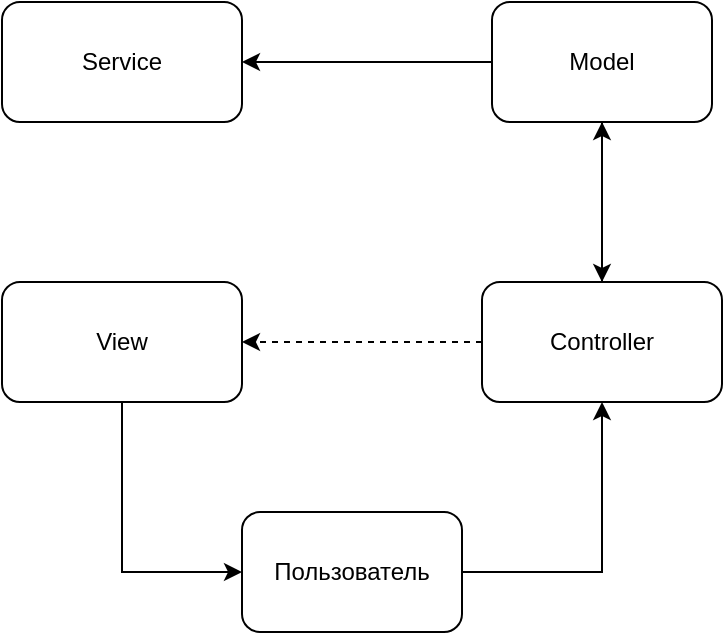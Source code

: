 <mxfile version="14.8.6" type="github">
  <diagram id="C5RBs43oDa-KdzZeNtuy" name="Page-1">
    <mxGraphModel dx="1422" dy="762" grid="1" gridSize="10" guides="1" tooltips="1" connect="1" arrows="1" fold="1" page="1" pageScale="1" pageWidth="827" pageHeight="1169" math="0" shadow="0">
      <root>
        <mxCell id="WIyWlLk6GJQsqaUBKTNV-0" />
        <mxCell id="WIyWlLk6GJQsqaUBKTNV-1" parent="WIyWlLk6GJQsqaUBKTNV-0" />
        <mxCell id="Mz5x171u7_vmsWsvcVdv-13" style="edgeStyle=orthogonalEdgeStyle;rounded=0;orthogonalLoop=1;jettySize=auto;html=1;entryX=1;entryY=0.5;entryDx=0;entryDy=0;dashed=1;" edge="1" parent="WIyWlLk6GJQsqaUBKTNV-1" source="Mz5x171u7_vmsWsvcVdv-2" target="Mz5x171u7_vmsWsvcVdv-5">
          <mxGeometry relative="1" as="geometry" />
        </mxCell>
        <mxCell id="Mz5x171u7_vmsWsvcVdv-16" style="edgeStyle=orthogonalEdgeStyle;rounded=0;orthogonalLoop=1;jettySize=auto;html=1;entryX=0.5;entryY=1;entryDx=0;entryDy=0;dashed=1;" edge="1" parent="WIyWlLk6GJQsqaUBKTNV-1" source="Mz5x171u7_vmsWsvcVdv-2" target="Mz5x171u7_vmsWsvcVdv-3">
          <mxGeometry relative="1" as="geometry" />
        </mxCell>
        <mxCell id="Mz5x171u7_vmsWsvcVdv-2" value="Controller" style="rounded=1;whiteSpace=wrap;html=1;" vertex="1" parent="WIyWlLk6GJQsqaUBKTNV-1">
          <mxGeometry x="360" y="470" width="120" height="60" as="geometry" />
        </mxCell>
        <mxCell id="Mz5x171u7_vmsWsvcVdv-17" style="edgeStyle=orthogonalEdgeStyle;rounded=0;orthogonalLoop=1;jettySize=auto;html=1;" edge="1" parent="WIyWlLk6GJQsqaUBKTNV-1" source="Mz5x171u7_vmsWsvcVdv-3">
          <mxGeometry relative="1" as="geometry">
            <mxPoint x="420" y="470" as="targetPoint" />
          </mxGeometry>
        </mxCell>
        <mxCell id="Mz5x171u7_vmsWsvcVdv-18" style="edgeStyle=orthogonalEdgeStyle;rounded=0;orthogonalLoop=1;jettySize=auto;html=1;entryX=1;entryY=0.5;entryDx=0;entryDy=0;" edge="1" parent="WIyWlLk6GJQsqaUBKTNV-1" source="Mz5x171u7_vmsWsvcVdv-3" target="Mz5x171u7_vmsWsvcVdv-4">
          <mxGeometry relative="1" as="geometry" />
        </mxCell>
        <mxCell id="Mz5x171u7_vmsWsvcVdv-3" value="Model" style="rounded=1;whiteSpace=wrap;html=1;" vertex="1" parent="WIyWlLk6GJQsqaUBKTNV-1">
          <mxGeometry x="365" y="330" width="110" height="60" as="geometry" />
        </mxCell>
        <mxCell id="Mz5x171u7_vmsWsvcVdv-4" value="Service" style="rounded=1;whiteSpace=wrap;html=1;" vertex="1" parent="WIyWlLk6GJQsqaUBKTNV-1">
          <mxGeometry x="120" y="330" width="120" height="60" as="geometry" />
        </mxCell>
        <mxCell id="Mz5x171u7_vmsWsvcVdv-11" style="edgeStyle=orthogonalEdgeStyle;rounded=0;orthogonalLoop=1;jettySize=auto;html=1;entryX=0;entryY=0.5;entryDx=0;entryDy=0;" edge="1" parent="WIyWlLk6GJQsqaUBKTNV-1" source="Mz5x171u7_vmsWsvcVdv-5" target="Mz5x171u7_vmsWsvcVdv-6">
          <mxGeometry relative="1" as="geometry" />
        </mxCell>
        <mxCell id="Mz5x171u7_vmsWsvcVdv-5" value="View" style="rounded=1;whiteSpace=wrap;html=1;" vertex="1" parent="WIyWlLk6GJQsqaUBKTNV-1">
          <mxGeometry x="120" y="470" width="120" height="60" as="geometry" />
        </mxCell>
        <mxCell id="Mz5x171u7_vmsWsvcVdv-12" style="edgeStyle=orthogonalEdgeStyle;rounded=0;orthogonalLoop=1;jettySize=auto;html=1;entryX=0.5;entryY=1;entryDx=0;entryDy=0;" edge="1" parent="WIyWlLk6GJQsqaUBKTNV-1" source="Mz5x171u7_vmsWsvcVdv-6" target="Mz5x171u7_vmsWsvcVdv-2">
          <mxGeometry relative="1" as="geometry" />
        </mxCell>
        <mxCell id="Mz5x171u7_vmsWsvcVdv-6" value="Пользователь" style="rounded=1;whiteSpace=wrap;html=1;" vertex="1" parent="WIyWlLk6GJQsqaUBKTNV-1">
          <mxGeometry x="240" y="585" width="110" height="60" as="geometry" />
        </mxCell>
      </root>
    </mxGraphModel>
  </diagram>
</mxfile>
